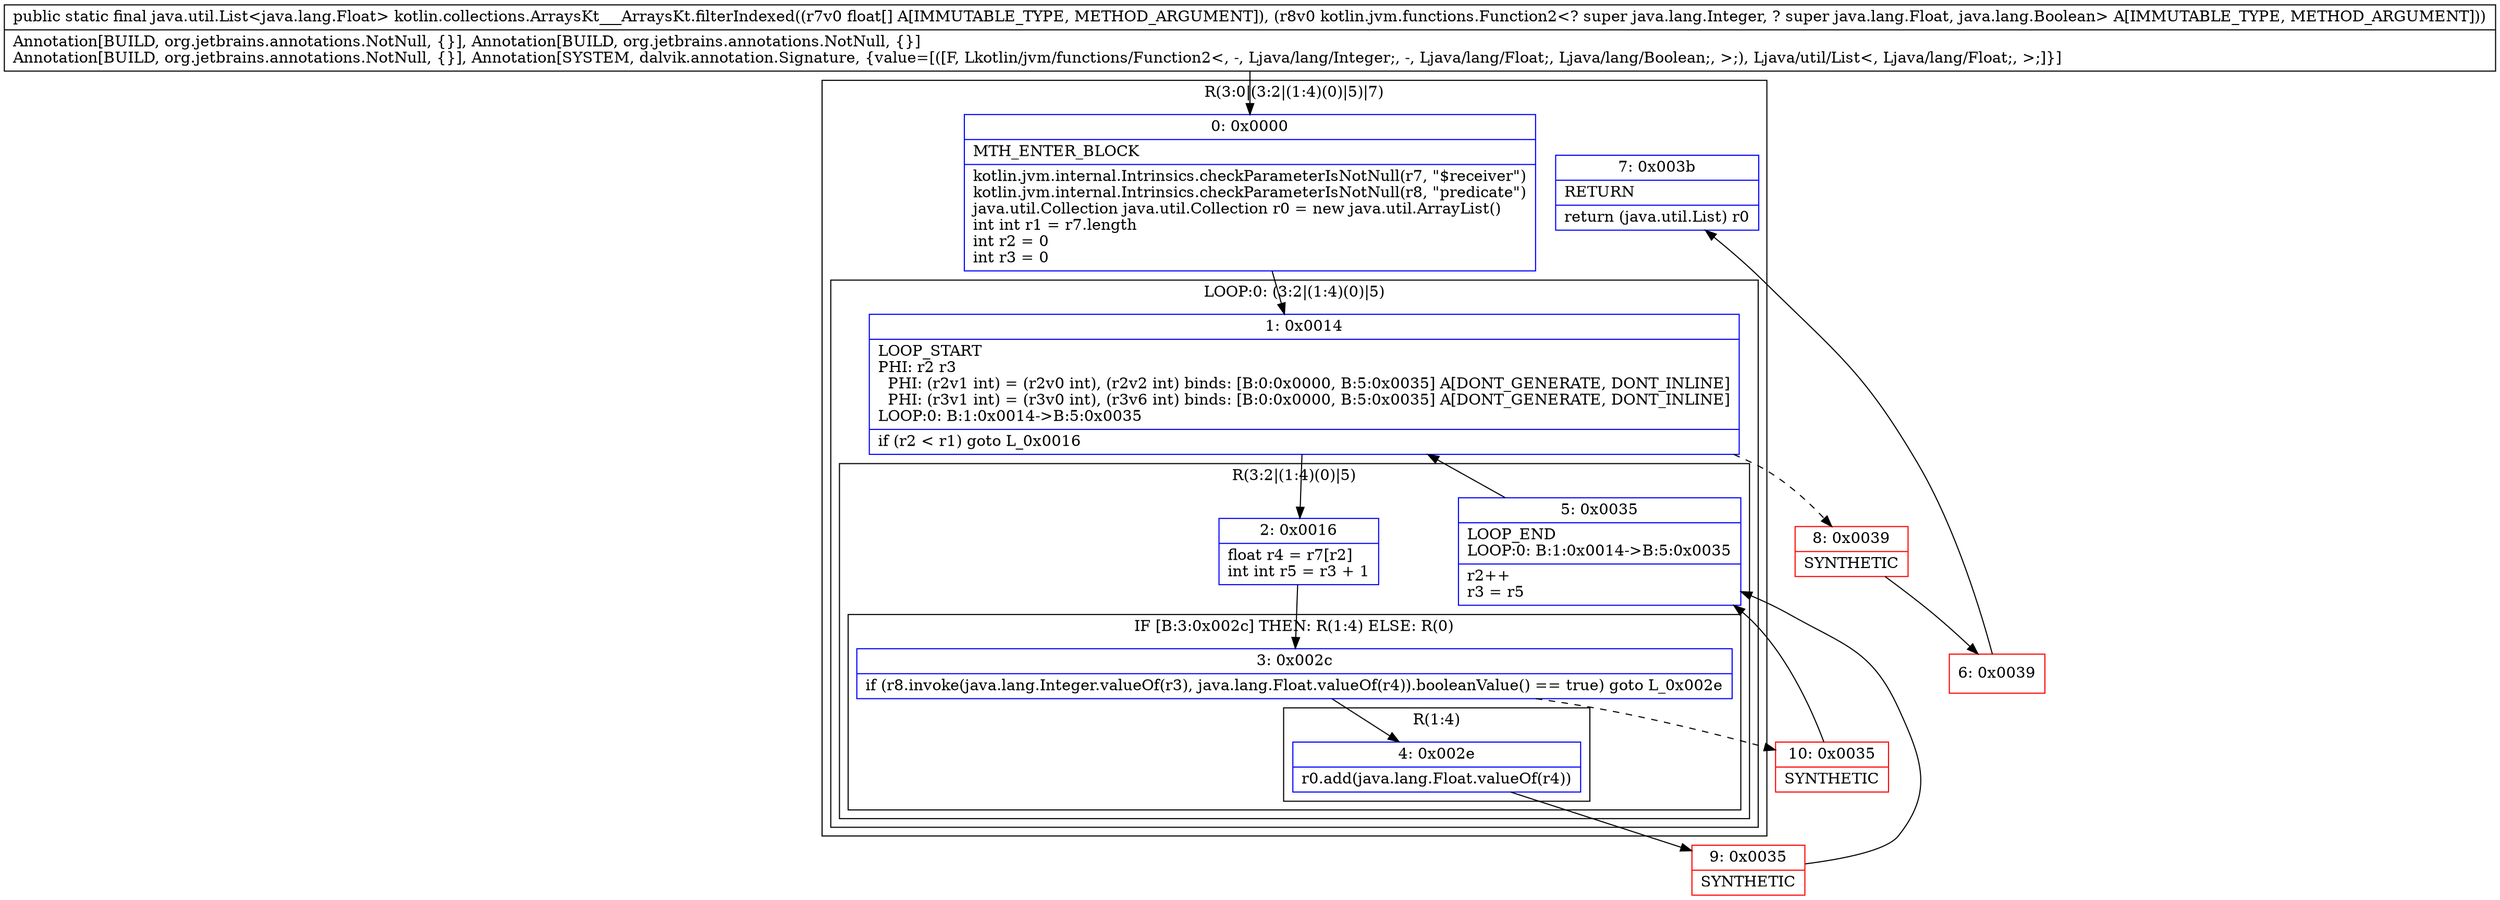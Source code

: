 digraph "CFG forkotlin.collections.ArraysKt___ArraysKt.filterIndexed([FLkotlin\/jvm\/functions\/Function2;)Ljava\/util\/List;" {
subgraph cluster_Region_1262840933 {
label = "R(3:0|(3:2|(1:4)(0)|5)|7)";
node [shape=record,color=blue];
Node_0 [shape=record,label="{0\:\ 0x0000|MTH_ENTER_BLOCK\l|kotlin.jvm.internal.Intrinsics.checkParameterIsNotNull(r7, \"$receiver\")\lkotlin.jvm.internal.Intrinsics.checkParameterIsNotNull(r8, \"predicate\")\ljava.util.Collection java.util.Collection r0 = new java.util.ArrayList()\lint int r1 = r7.length\lint r2 = 0\lint r3 = 0\l}"];
subgraph cluster_LoopRegion_1128860572 {
label = "LOOP:0: (3:2|(1:4)(0)|5)";
node [shape=record,color=blue];
Node_1 [shape=record,label="{1\:\ 0x0014|LOOP_START\lPHI: r2 r3 \l  PHI: (r2v1 int) = (r2v0 int), (r2v2 int) binds: [B:0:0x0000, B:5:0x0035] A[DONT_GENERATE, DONT_INLINE]\l  PHI: (r3v1 int) = (r3v0 int), (r3v6 int) binds: [B:0:0x0000, B:5:0x0035] A[DONT_GENERATE, DONT_INLINE]\lLOOP:0: B:1:0x0014\-\>B:5:0x0035\l|if (r2 \< r1) goto L_0x0016\l}"];
subgraph cluster_Region_1443061996 {
label = "R(3:2|(1:4)(0)|5)";
node [shape=record,color=blue];
Node_2 [shape=record,label="{2\:\ 0x0016|float r4 = r7[r2]\lint int r5 = r3 + 1\l}"];
subgraph cluster_IfRegion_918882317 {
label = "IF [B:3:0x002c] THEN: R(1:4) ELSE: R(0)";
node [shape=record,color=blue];
Node_3 [shape=record,label="{3\:\ 0x002c|if (r8.invoke(java.lang.Integer.valueOf(r3), java.lang.Float.valueOf(r4)).booleanValue() == true) goto L_0x002e\l}"];
subgraph cluster_Region_1028739031 {
label = "R(1:4)";
node [shape=record,color=blue];
Node_4 [shape=record,label="{4\:\ 0x002e|r0.add(java.lang.Float.valueOf(r4))\l}"];
}
subgraph cluster_Region_345925840 {
label = "R(0)";
node [shape=record,color=blue];
}
}
Node_5 [shape=record,label="{5\:\ 0x0035|LOOP_END\lLOOP:0: B:1:0x0014\-\>B:5:0x0035\l|r2++\lr3 = r5\l}"];
}
}
Node_7 [shape=record,label="{7\:\ 0x003b|RETURN\l|return (java.util.List) r0\l}"];
}
Node_6 [shape=record,color=red,label="{6\:\ 0x0039}"];
Node_8 [shape=record,color=red,label="{8\:\ 0x0039|SYNTHETIC\l}"];
Node_9 [shape=record,color=red,label="{9\:\ 0x0035|SYNTHETIC\l}"];
Node_10 [shape=record,color=red,label="{10\:\ 0x0035|SYNTHETIC\l}"];
MethodNode[shape=record,label="{public static final java.util.List\<java.lang.Float\> kotlin.collections.ArraysKt___ArraysKt.filterIndexed((r7v0 float[] A[IMMUTABLE_TYPE, METHOD_ARGUMENT]), (r8v0 kotlin.jvm.functions.Function2\<? super java.lang.Integer, ? super java.lang.Float, java.lang.Boolean\> A[IMMUTABLE_TYPE, METHOD_ARGUMENT]))  | Annotation[BUILD, org.jetbrains.annotations.NotNull, \{\}], Annotation[BUILD, org.jetbrains.annotations.NotNull, \{\}]\lAnnotation[BUILD, org.jetbrains.annotations.NotNull, \{\}], Annotation[SYSTEM, dalvik.annotation.Signature, \{value=[([F, Lkotlin\/jvm\/functions\/Function2\<, \-, Ljava\/lang\/Integer;, \-, Ljava\/lang\/Float;, Ljava\/lang\/Boolean;, \>;), Ljava\/util\/List\<, Ljava\/lang\/Float;, \>;]\}]\l}"];
MethodNode -> Node_0;
Node_0 -> Node_1;
Node_1 -> Node_2;
Node_1 -> Node_8[style=dashed];
Node_2 -> Node_3;
Node_3 -> Node_4;
Node_3 -> Node_10[style=dashed];
Node_4 -> Node_9;
Node_5 -> Node_1;
Node_6 -> Node_7;
Node_8 -> Node_6;
Node_9 -> Node_5;
Node_10 -> Node_5;
}

